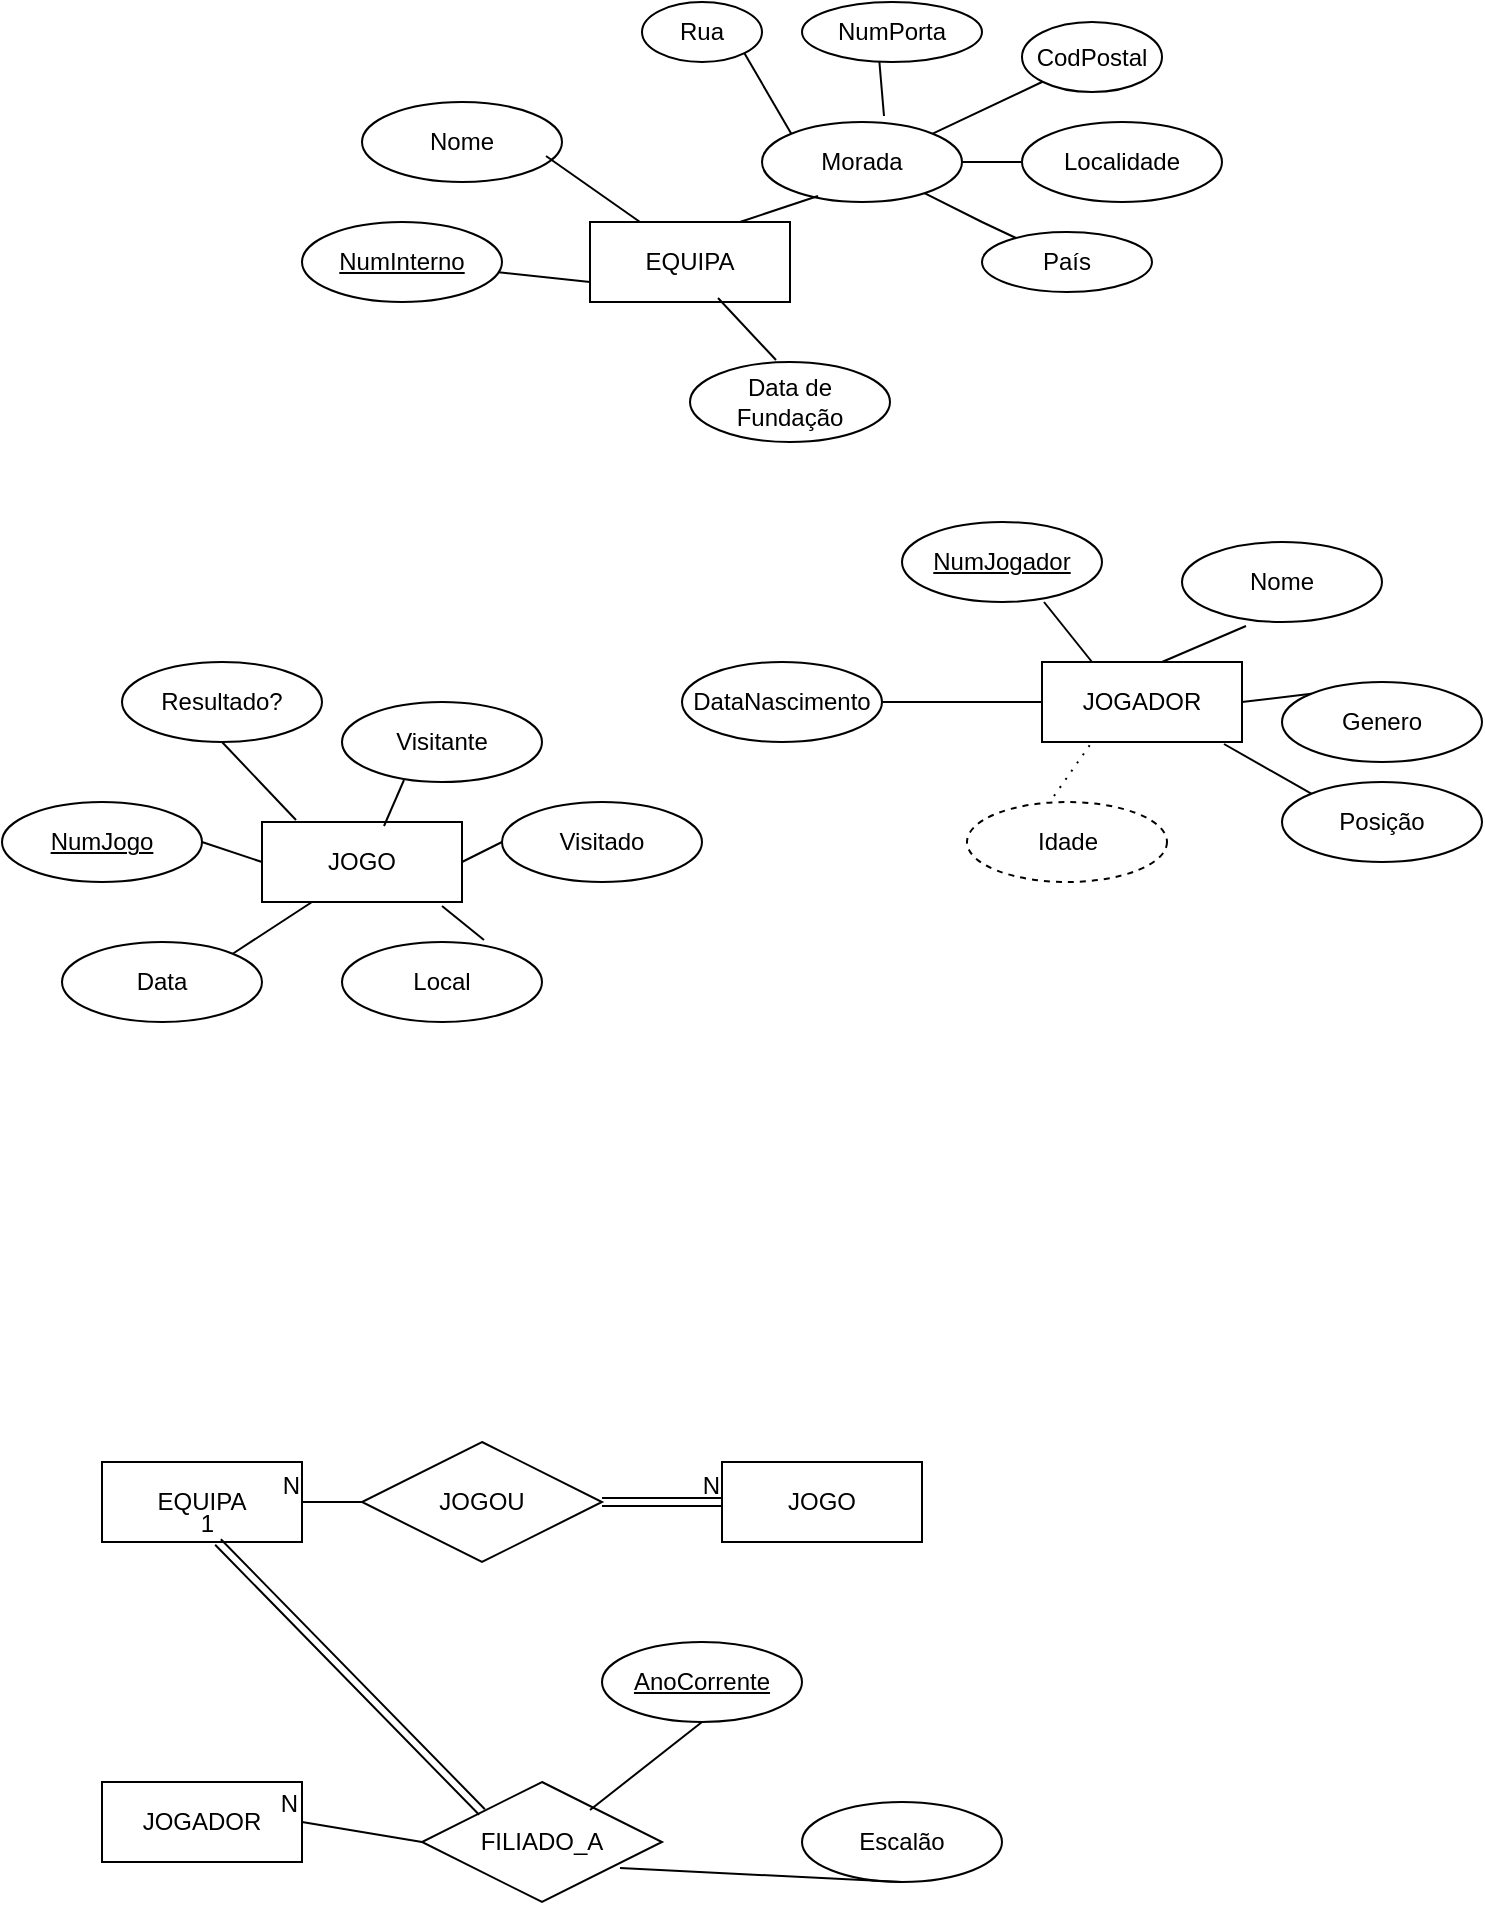 <mxfile version="24.7.16">
  <diagram name="Página-1" id="2AHKprRBmcTrW26LaSa3">
    <mxGraphModel dx="1194" dy="750" grid="1" gridSize="10" guides="1" tooltips="1" connect="1" arrows="1" fold="1" page="1" pageScale="1" pageWidth="827" pageHeight="1169" math="0" shadow="0">
      <root>
        <mxCell id="0" />
        <mxCell id="1" parent="0" />
        <mxCell id="DbjTEnPl-hI4p3riro60-2" value="EQUIPA" style="whiteSpace=wrap;html=1;align=center;" vertex="1" parent="1">
          <mxGeometry x="314" y="150" width="100" height="40" as="geometry" />
        </mxCell>
        <mxCell id="DbjTEnPl-hI4p3riro60-3" value="Rua" style="ellipse;whiteSpace=wrap;html=1;align=center;" vertex="1" parent="1">
          <mxGeometry x="340" y="40" width="60" height="30" as="geometry" />
        </mxCell>
        <mxCell id="DbjTEnPl-hI4p3riro60-4" value="Nome" style="ellipse;whiteSpace=wrap;html=1;align=center;" vertex="1" parent="1">
          <mxGeometry x="200" y="90" width="100" height="40" as="geometry" />
        </mxCell>
        <mxCell id="DbjTEnPl-hI4p3riro60-5" value="NumPorta" style="ellipse;whiteSpace=wrap;html=1;align=center;" vertex="1" parent="1">
          <mxGeometry x="420" y="40" width="90" height="30" as="geometry" />
        </mxCell>
        <mxCell id="DbjTEnPl-hI4p3riro60-6" value="Morada" style="ellipse;whiteSpace=wrap;html=1;align=center;" vertex="1" parent="1">
          <mxGeometry x="400" y="100" width="100" height="40" as="geometry" />
        </mxCell>
        <mxCell id="DbjTEnPl-hI4p3riro60-7" value="" style="endArrow=none;html=1;rounded=0;exitX=0.75;exitY=0;exitDx=0;exitDy=0;entryX=0.28;entryY=0.925;entryDx=0;entryDy=0;entryPerimeter=0;" edge="1" parent="1" source="DbjTEnPl-hI4p3riro60-2" target="DbjTEnPl-hI4p3riro60-6">
          <mxGeometry relative="1" as="geometry">
            <mxPoint x="330" y="190" as="sourcePoint" />
            <mxPoint x="490" y="190" as="targetPoint" />
          </mxGeometry>
        </mxCell>
        <mxCell id="DbjTEnPl-hI4p3riro60-8" value="" style="endArrow=none;html=1;rounded=0;exitX=1;exitY=1;exitDx=0;exitDy=0;entryX=0;entryY=0;entryDx=0;entryDy=0;" edge="1" parent="1" source="DbjTEnPl-hI4p3riro60-3" target="DbjTEnPl-hI4p3riro60-6">
          <mxGeometry relative="1" as="geometry">
            <mxPoint x="381" y="113" as="sourcePoint" />
            <mxPoint x="420" y="100" as="targetPoint" />
          </mxGeometry>
        </mxCell>
        <mxCell id="DbjTEnPl-hI4p3riro60-9" value="" style="endArrow=none;html=1;rounded=0;exitX=0.61;exitY=-0.075;exitDx=0;exitDy=0;entryX=0.43;entryY=1;entryDx=0;entryDy=0;entryPerimeter=0;exitPerimeter=0;" edge="1" parent="1" source="DbjTEnPl-hI4p3riro60-6" target="DbjTEnPl-hI4p3riro60-5">
          <mxGeometry relative="1" as="geometry">
            <mxPoint x="481" y="100" as="sourcePoint" />
            <mxPoint x="520" y="87" as="targetPoint" />
          </mxGeometry>
        </mxCell>
        <mxCell id="DbjTEnPl-hI4p3riro60-10" value="" style="endArrow=none;html=1;rounded=0;exitX=0;exitY=0.75;exitDx=0;exitDy=0;" edge="1" parent="1" source="DbjTEnPl-hI4p3riro60-2" target="DbjTEnPl-hI4p3riro60-12">
          <mxGeometry relative="1" as="geometry">
            <mxPoint x="370" y="250" as="sourcePoint" />
            <mxPoint x="394" y="290" as="targetPoint" />
          </mxGeometry>
        </mxCell>
        <mxCell id="DbjTEnPl-hI4p3riro60-11" value="" style="endArrow=none;html=1;rounded=0;exitX=0.92;exitY=0.675;exitDx=0;exitDy=0;entryX=0.25;entryY=0;entryDx=0;entryDy=0;exitPerimeter=0;" edge="1" parent="1" source="DbjTEnPl-hI4p3riro60-4" target="DbjTEnPl-hI4p3riro60-2">
          <mxGeometry relative="1" as="geometry">
            <mxPoint x="330" y="100" as="sourcePoint" />
            <mxPoint x="354" y="140" as="targetPoint" />
          </mxGeometry>
        </mxCell>
        <mxCell id="DbjTEnPl-hI4p3riro60-12" value="NumInterno" style="ellipse;whiteSpace=wrap;html=1;align=center;fontStyle=4;" vertex="1" parent="1">
          <mxGeometry x="170" y="150" width="100" height="40" as="geometry" />
        </mxCell>
        <mxCell id="DbjTEnPl-hI4p3riro60-14" value="Localidade" style="ellipse;whiteSpace=wrap;html=1;align=center;" vertex="1" parent="1">
          <mxGeometry x="530" y="100" width="100" height="40" as="geometry" />
        </mxCell>
        <mxCell id="DbjTEnPl-hI4p3riro60-15" value="CodPostal" style="ellipse;whiteSpace=wrap;html=1;align=center;" vertex="1" parent="1">
          <mxGeometry x="530" y="50" width="70" height="35" as="geometry" />
        </mxCell>
        <mxCell id="DbjTEnPl-hI4p3riro60-16" value="País" style="ellipse;whiteSpace=wrap;html=1;align=center;" vertex="1" parent="1">
          <mxGeometry x="510" y="155" width="85" height="30" as="geometry" />
        </mxCell>
        <mxCell id="DbjTEnPl-hI4p3riro60-17" value="Data de Fundação" style="ellipse;whiteSpace=wrap;html=1;align=center;" vertex="1" parent="1">
          <mxGeometry x="364" y="220" width="100" height="40" as="geometry" />
        </mxCell>
        <mxCell id="DbjTEnPl-hI4p3riro60-18" value="" style="endArrow=none;html=1;rounded=0;" edge="1" parent="1" source="DbjTEnPl-hI4p3riro60-6" target="DbjTEnPl-hI4p3riro60-16">
          <mxGeometry relative="1" as="geometry">
            <mxPoint x="470" y="210" as="sourcePoint" />
            <mxPoint x="517" y="243" as="targetPoint" />
            <Array as="points">
              <mxPoint x="510" y="150" />
            </Array>
          </mxGeometry>
        </mxCell>
        <mxCell id="DbjTEnPl-hI4p3riro60-19" value="" style="endArrow=none;html=1;rounded=0;entryX=0.43;entryY=-0.025;entryDx=0;entryDy=0;exitX=0.64;exitY=0.95;exitDx=0;exitDy=0;exitPerimeter=0;entryPerimeter=0;" edge="1" parent="1" source="DbjTEnPl-hI4p3riro60-2" target="DbjTEnPl-hI4p3riro60-17">
          <mxGeometry relative="1" as="geometry">
            <mxPoint x="390" y="200" as="sourcePoint" />
            <mxPoint x="437" y="233" as="targetPoint" />
          </mxGeometry>
        </mxCell>
        <mxCell id="DbjTEnPl-hI4p3riro60-20" value="" style="endArrow=none;html=1;rounded=0;entryX=0;entryY=0.5;entryDx=0;entryDy=0;exitX=1;exitY=0.5;exitDx=0;exitDy=0;" edge="1" parent="1" source="DbjTEnPl-hI4p3riro60-6" target="DbjTEnPl-hI4p3riro60-14">
          <mxGeometry relative="1" as="geometry">
            <mxPoint x="500" y="120" as="sourcePoint" />
            <mxPoint x="546" y="150" as="targetPoint" />
          </mxGeometry>
        </mxCell>
        <mxCell id="DbjTEnPl-hI4p3riro60-21" value="" style="endArrow=none;html=1;rounded=0;exitX=1;exitY=0;exitDx=0;exitDy=0;entryX=0;entryY=1;entryDx=0;entryDy=0;" edge="1" parent="1" source="DbjTEnPl-hI4p3riro60-6" target="DbjTEnPl-hI4p3riro60-15">
          <mxGeometry relative="1" as="geometry">
            <mxPoint x="500" y="90" as="sourcePoint" />
            <mxPoint x="546" y="112" as="targetPoint" />
            <Array as="points" />
          </mxGeometry>
        </mxCell>
        <mxCell id="DbjTEnPl-hI4p3riro60-22" value="JOGADOR" style="whiteSpace=wrap;html=1;align=center;" vertex="1" parent="1">
          <mxGeometry x="540" y="370" width="100" height="40" as="geometry" />
        </mxCell>
        <mxCell id="DbjTEnPl-hI4p3riro60-23" value="DataNascimento" style="ellipse;whiteSpace=wrap;html=1;align=center;" vertex="1" parent="1">
          <mxGeometry x="360" y="370" width="100" height="40" as="geometry" />
        </mxCell>
        <mxCell id="DbjTEnPl-hI4p3riro60-26" value="Genero" style="ellipse;whiteSpace=wrap;html=1;align=center;" vertex="1" parent="1">
          <mxGeometry x="660" y="380" width="100" height="40" as="geometry" />
        </mxCell>
        <mxCell id="DbjTEnPl-hI4p3riro60-27" value="Nome" style="ellipse;whiteSpace=wrap;html=1;align=center;" vertex="1" parent="1">
          <mxGeometry x="610" y="310" width="100" height="40" as="geometry" />
        </mxCell>
        <mxCell id="DbjTEnPl-hI4p3riro60-28" value="NumJogador" style="ellipse;whiteSpace=wrap;html=1;align=center;fontStyle=4;" vertex="1" parent="1">
          <mxGeometry x="470" y="300" width="100" height="40" as="geometry" />
        </mxCell>
        <mxCell id="DbjTEnPl-hI4p3riro60-29" style="edgeStyle=orthogonalEdgeStyle;rounded=0;orthogonalLoop=1;jettySize=auto;html=1;exitX=0.5;exitY=1;exitDx=0;exitDy=0;" edge="1" parent="1" source="DbjTEnPl-hI4p3riro60-26" target="DbjTEnPl-hI4p3riro60-26">
          <mxGeometry relative="1" as="geometry" />
        </mxCell>
        <mxCell id="DbjTEnPl-hI4p3riro60-30" value="Posição" style="ellipse;whiteSpace=wrap;html=1;align=center;" vertex="1" parent="1">
          <mxGeometry x="660" y="430" width="100" height="40" as="geometry" />
        </mxCell>
        <mxCell id="DbjTEnPl-hI4p3riro60-31" value="Idade" style="ellipse;whiteSpace=wrap;html=1;align=center;dashed=1;" vertex="1" parent="1">
          <mxGeometry x="502.5" y="440" width="100" height="40" as="geometry" />
        </mxCell>
        <mxCell id="DbjTEnPl-hI4p3riro60-33" value="" style="endArrow=none;html=1;rounded=0;entryX=0;entryY=0.5;entryDx=0;entryDy=0;exitX=1;exitY=0.5;exitDx=0;exitDy=0;" edge="1" parent="1" source="DbjTEnPl-hI4p3riro60-23" target="DbjTEnPl-hI4p3riro60-22">
          <mxGeometry relative="1" as="geometry">
            <mxPoint x="490" y="390" as="sourcePoint" />
            <mxPoint x="490" y="390" as="targetPoint" />
          </mxGeometry>
        </mxCell>
        <mxCell id="DbjTEnPl-hI4p3riro60-34" value="" style="endArrow=none;html=1;rounded=0;entryX=0.71;entryY=1;entryDx=0;entryDy=0;exitX=0.25;exitY=0;exitDx=0;exitDy=0;entryPerimeter=0;" edge="1" parent="1" source="DbjTEnPl-hI4p3riro60-22" target="DbjTEnPl-hI4p3riro60-28">
          <mxGeometry relative="1" as="geometry">
            <mxPoint x="470" y="400" as="sourcePoint" />
            <mxPoint x="550" y="400" as="targetPoint" />
          </mxGeometry>
        </mxCell>
        <mxCell id="DbjTEnPl-hI4p3riro60-35" value="" style="endArrow=none;html=1;rounded=0;entryX=0.32;entryY=1.05;entryDx=0;entryDy=0;exitX=0.6;exitY=0;exitDx=0;exitDy=0;exitPerimeter=0;entryPerimeter=0;" edge="1" parent="1" source="DbjTEnPl-hI4p3riro60-22" target="DbjTEnPl-hI4p3riro60-27">
          <mxGeometry relative="1" as="geometry">
            <mxPoint x="610" y="350" as="sourcePoint" />
            <mxPoint x="690" y="350" as="targetPoint" />
          </mxGeometry>
        </mxCell>
        <mxCell id="DbjTEnPl-hI4p3riro60-36" value="" style="endArrow=none;html=1;rounded=0;entryX=0.25;entryY=1;entryDx=0;entryDy=0;exitX=0.435;exitY=-0.075;exitDx=0;exitDy=0;exitPerimeter=0;dashed=1;dashPattern=1 4;" edge="1" parent="1" source="DbjTEnPl-hI4p3riro60-31" target="DbjTEnPl-hI4p3riro60-22">
          <mxGeometry relative="1" as="geometry">
            <mxPoint x="490" y="420" as="sourcePoint" />
            <mxPoint x="570" y="420" as="targetPoint" />
          </mxGeometry>
        </mxCell>
        <mxCell id="DbjTEnPl-hI4p3riro60-37" value="" style="endArrow=none;html=1;rounded=0;entryX=0;entryY=0;entryDx=0;entryDy=0;exitX=1;exitY=0.5;exitDx=0;exitDy=0;" edge="1" parent="1" source="DbjTEnPl-hI4p3riro60-22" target="DbjTEnPl-hI4p3riro60-26">
          <mxGeometry relative="1" as="geometry">
            <mxPoint x="640" y="380" as="sourcePoint" />
            <mxPoint x="652" y="362" as="targetPoint" />
          </mxGeometry>
        </mxCell>
        <mxCell id="DbjTEnPl-hI4p3riro60-38" value="" style="endArrow=none;html=1;rounded=0;entryX=0;entryY=0;entryDx=0;entryDy=0;exitX=0.91;exitY=1.025;exitDx=0;exitDy=0;exitPerimeter=0;" edge="1" parent="1" source="DbjTEnPl-hI4p3riro60-22" target="DbjTEnPl-hI4p3riro60-30">
          <mxGeometry relative="1" as="geometry">
            <mxPoint x="650" y="400" as="sourcePoint" />
            <mxPoint x="685" y="396" as="targetPoint" />
          </mxGeometry>
        </mxCell>
        <mxCell id="DbjTEnPl-hI4p3riro60-39" value="JOGO" style="whiteSpace=wrap;html=1;align=center;" vertex="1" parent="1">
          <mxGeometry x="150" y="450" width="100" height="40" as="geometry" />
        </mxCell>
        <mxCell id="DbjTEnPl-hI4p3riro60-40" value="Resultado?" style="ellipse;whiteSpace=wrap;html=1;align=center;" vertex="1" parent="1">
          <mxGeometry x="80" y="370" width="100" height="40" as="geometry" />
        </mxCell>
        <mxCell id="DbjTEnPl-hI4p3riro60-41" value="Visitante" style="ellipse;whiteSpace=wrap;html=1;align=center;" vertex="1" parent="1">
          <mxGeometry x="190" y="390" width="100" height="40" as="geometry" />
        </mxCell>
        <mxCell id="DbjTEnPl-hI4p3riro60-42" value="Visitado" style="ellipse;whiteSpace=wrap;html=1;align=center;" vertex="1" parent="1">
          <mxGeometry x="270" y="440" width="100" height="40" as="geometry" />
        </mxCell>
        <mxCell id="DbjTEnPl-hI4p3riro60-43" value="Local" style="ellipse;whiteSpace=wrap;html=1;align=center;" vertex="1" parent="1">
          <mxGeometry x="190" y="510" width="100" height="40" as="geometry" />
        </mxCell>
        <mxCell id="DbjTEnPl-hI4p3riro60-44" value="Data" style="ellipse;whiteSpace=wrap;html=1;align=center;" vertex="1" parent="1">
          <mxGeometry x="50" y="510" width="100" height="40" as="geometry" />
        </mxCell>
        <mxCell id="DbjTEnPl-hI4p3riro60-45" value="NumJogo" style="ellipse;whiteSpace=wrap;html=1;align=center;fontStyle=4;" vertex="1" parent="1">
          <mxGeometry x="20" y="440" width="100" height="40" as="geometry" />
        </mxCell>
        <mxCell id="DbjTEnPl-hI4p3riro60-46" value="" style="endArrow=none;html=1;rounded=0;exitX=0.31;exitY=0.975;exitDx=0;exitDy=0;exitPerimeter=0;entryX=0.61;entryY=0.05;entryDx=0;entryDy=0;entryPerimeter=0;" edge="1" parent="1" source="DbjTEnPl-hI4p3riro60-41" target="DbjTEnPl-hI4p3riro60-39">
          <mxGeometry relative="1" as="geometry">
            <mxPoint x="330" y="390" as="sourcePoint" />
            <mxPoint x="490" y="390" as="targetPoint" />
          </mxGeometry>
        </mxCell>
        <mxCell id="DbjTEnPl-hI4p3riro60-47" value="" style="endArrow=none;html=1;rounded=0;exitX=0;exitY=0.5;exitDx=0;exitDy=0;entryX=1;entryY=0.5;entryDx=0;entryDy=0;" edge="1" parent="1" source="DbjTEnPl-hI4p3riro60-42" target="DbjTEnPl-hI4p3riro60-39">
          <mxGeometry relative="1" as="geometry">
            <mxPoint x="231" y="439" as="sourcePoint" />
            <mxPoint x="221" y="462" as="targetPoint" />
          </mxGeometry>
        </mxCell>
        <mxCell id="DbjTEnPl-hI4p3riro60-48" value="" style="endArrow=none;html=1;rounded=0;exitX=0.71;exitY=-0.025;exitDx=0;exitDy=0;entryX=0.9;entryY=1.05;entryDx=0;entryDy=0;exitPerimeter=0;entryPerimeter=0;" edge="1" parent="1" source="DbjTEnPl-hI4p3riro60-43" target="DbjTEnPl-hI4p3riro60-39">
          <mxGeometry relative="1" as="geometry">
            <mxPoint x="280" y="470" as="sourcePoint" />
            <mxPoint x="260" y="480" as="targetPoint" />
          </mxGeometry>
        </mxCell>
        <mxCell id="DbjTEnPl-hI4p3riro60-49" value="" style="endArrow=none;html=1;rounded=0;exitX=0.25;exitY=1;exitDx=0;exitDy=0;entryX=1;entryY=0;entryDx=0;entryDy=0;" edge="1" parent="1" source="DbjTEnPl-hI4p3riro60-39" target="DbjTEnPl-hI4p3riro60-44">
          <mxGeometry relative="1" as="geometry">
            <mxPoint x="290" y="480" as="sourcePoint" />
            <mxPoint x="270" y="490" as="targetPoint" />
          </mxGeometry>
        </mxCell>
        <mxCell id="DbjTEnPl-hI4p3riro60-50" value="" style="endArrow=none;html=1;rounded=0;exitX=0.5;exitY=1;exitDx=0;exitDy=0;entryX=0.17;entryY=-0.025;entryDx=0;entryDy=0;entryPerimeter=0;" edge="1" parent="1" source="DbjTEnPl-hI4p3riro60-40" target="DbjTEnPl-hI4p3riro60-39">
          <mxGeometry relative="1" as="geometry">
            <mxPoint x="300" y="490" as="sourcePoint" />
            <mxPoint x="280" y="500" as="targetPoint" />
          </mxGeometry>
        </mxCell>
        <mxCell id="DbjTEnPl-hI4p3riro60-51" value="" style="endArrow=none;html=1;rounded=0;exitX=0;exitY=0.5;exitDx=0;exitDy=0;entryX=1;entryY=0.5;entryDx=0;entryDy=0;" edge="1" parent="1" source="DbjTEnPl-hI4p3riro60-39" target="DbjTEnPl-hI4p3riro60-45">
          <mxGeometry relative="1" as="geometry">
            <mxPoint x="310" y="500" as="sourcePoint" />
            <mxPoint x="290" y="510" as="targetPoint" />
          </mxGeometry>
        </mxCell>
        <mxCell id="DbjTEnPl-hI4p3riro60-53" value="JOGOU" style="shape=rhombus;perimeter=rhombusPerimeter;whiteSpace=wrap;html=1;align=center;" vertex="1" parent="1">
          <mxGeometry x="200" y="760" width="120" height="60" as="geometry" />
        </mxCell>
        <mxCell id="DbjTEnPl-hI4p3riro60-54" value="EQUIPA" style="whiteSpace=wrap;html=1;align=center;" vertex="1" parent="1">
          <mxGeometry x="70" y="770" width="100" height="40" as="geometry" />
        </mxCell>
        <mxCell id="DbjTEnPl-hI4p3riro60-55" value="JOGO" style="whiteSpace=wrap;html=1;align=center;" vertex="1" parent="1">
          <mxGeometry x="380" y="770" width="100" height="40" as="geometry" />
        </mxCell>
        <mxCell id="DbjTEnPl-hI4p3riro60-73" value="FILIADO_A" style="shape=rhombus;perimeter=rhombusPerimeter;whiteSpace=wrap;html=1;align=center;" vertex="1" parent="1">
          <mxGeometry x="230" y="930" width="120" height="60" as="geometry" />
        </mxCell>
        <mxCell id="DbjTEnPl-hI4p3riro60-74" value="JOGADOR" style="whiteSpace=wrap;html=1;align=center;" vertex="1" parent="1">
          <mxGeometry x="70" y="930" width="100" height="40" as="geometry" />
        </mxCell>
        <mxCell id="DbjTEnPl-hI4p3riro60-116" value="Escalão" style="ellipse;whiteSpace=wrap;html=1;align=center;" vertex="1" parent="1">
          <mxGeometry x="420" y="940" width="100" height="40" as="geometry" />
        </mxCell>
        <mxCell id="DbjTEnPl-hI4p3riro60-117" value="" style="endArrow=none;html=1;rounded=0;exitX=0.5;exitY=1;exitDx=0;exitDy=0;entryX=0.825;entryY=0.717;entryDx=0;entryDy=0;entryPerimeter=0;" edge="1" parent="1" source="DbjTEnPl-hI4p3riro60-116" target="DbjTEnPl-hI4p3riro60-73">
          <mxGeometry relative="1" as="geometry">
            <mxPoint x="330" y="990" as="sourcePoint" />
            <mxPoint x="490" y="990" as="targetPoint" />
          </mxGeometry>
        </mxCell>
        <mxCell id="DbjTEnPl-hI4p3riro60-118" value="AnoCorrente" style="ellipse;whiteSpace=wrap;html=1;align=center;fontStyle=4;" vertex="1" parent="1">
          <mxGeometry x="320" y="860" width="100" height="40" as="geometry" />
        </mxCell>
        <mxCell id="DbjTEnPl-hI4p3riro60-119" value="" style="endArrow=none;html=1;rounded=0;entryX=0.5;entryY=1;entryDx=0;entryDy=0;exitX=0.7;exitY=0.233;exitDx=0;exitDy=0;exitPerimeter=0;" edge="1" parent="1" source="DbjTEnPl-hI4p3riro60-73" target="DbjTEnPl-hI4p3riro60-118">
          <mxGeometry relative="1" as="geometry">
            <mxPoint x="330" y="990" as="sourcePoint" />
            <mxPoint x="490" y="990" as="targetPoint" />
          </mxGeometry>
        </mxCell>
        <mxCell id="DbjTEnPl-hI4p3riro60-123" value="" style="shape=link;html=1;rounded=0;exitX=1;exitY=0.5;exitDx=0;exitDy=0;entryX=0;entryY=0.5;entryDx=0;entryDy=0;" edge="1" parent="1" source="DbjTEnPl-hI4p3riro60-53" target="DbjTEnPl-hI4p3riro60-55">
          <mxGeometry relative="1" as="geometry">
            <mxPoint x="330" y="990" as="sourcePoint" />
            <mxPoint x="490" y="990" as="targetPoint" />
          </mxGeometry>
        </mxCell>
        <mxCell id="DbjTEnPl-hI4p3riro60-124" value="N" style="resizable=0;html=1;whiteSpace=wrap;align=right;verticalAlign=bottom;" connectable="0" vertex="1" parent="DbjTEnPl-hI4p3riro60-123">
          <mxGeometry x="1" relative="1" as="geometry" />
        </mxCell>
        <mxCell id="DbjTEnPl-hI4p3riro60-125" value="" style="endArrow=none;html=1;rounded=0;entryX=1;entryY=0.5;entryDx=0;entryDy=0;exitX=0;exitY=0.5;exitDx=0;exitDy=0;" edge="1" parent="1" source="DbjTEnPl-hI4p3riro60-73" target="DbjTEnPl-hI4p3riro60-74">
          <mxGeometry relative="1" as="geometry">
            <mxPoint x="330" y="990" as="sourcePoint" />
            <mxPoint x="490" y="990" as="targetPoint" />
          </mxGeometry>
        </mxCell>
        <mxCell id="DbjTEnPl-hI4p3riro60-126" value="N" style="resizable=0;html=1;whiteSpace=wrap;align=right;verticalAlign=bottom;" connectable="0" vertex="1" parent="DbjTEnPl-hI4p3riro60-125">
          <mxGeometry x="1" relative="1" as="geometry" />
        </mxCell>
        <mxCell id="DbjTEnPl-hI4p3riro60-127" value="" style="endArrow=none;html=1;rounded=0;entryX=1;entryY=0.5;entryDx=0;entryDy=0;exitX=0;exitY=0.5;exitDx=0;exitDy=0;" edge="1" parent="1" source="DbjTEnPl-hI4p3riro60-53" target="DbjTEnPl-hI4p3riro60-54">
          <mxGeometry relative="1" as="geometry">
            <mxPoint x="330" y="990" as="sourcePoint" />
            <mxPoint x="490" y="990" as="targetPoint" />
          </mxGeometry>
        </mxCell>
        <mxCell id="DbjTEnPl-hI4p3riro60-128" value="N" style="resizable=0;html=1;whiteSpace=wrap;align=right;verticalAlign=bottom;" connectable="0" vertex="1" parent="DbjTEnPl-hI4p3riro60-127">
          <mxGeometry x="1" relative="1" as="geometry" />
        </mxCell>
        <mxCell id="DbjTEnPl-hI4p3riro60-129" value="" style="shape=link;html=1;rounded=0;entryX=0.58;entryY=1;entryDx=0;entryDy=0;entryPerimeter=0;exitX=0;exitY=0;exitDx=0;exitDy=0;" edge="1" parent="1" source="DbjTEnPl-hI4p3riro60-73" target="DbjTEnPl-hI4p3riro60-54">
          <mxGeometry relative="1" as="geometry">
            <mxPoint x="330" y="890" as="sourcePoint" />
            <mxPoint x="490" y="890" as="targetPoint" />
          </mxGeometry>
        </mxCell>
        <mxCell id="DbjTEnPl-hI4p3riro60-130" value="1" style="resizable=0;html=1;whiteSpace=wrap;align=right;verticalAlign=bottom;" connectable="0" vertex="1" parent="DbjTEnPl-hI4p3riro60-129">
          <mxGeometry x="1" relative="1" as="geometry" />
        </mxCell>
      </root>
    </mxGraphModel>
  </diagram>
</mxfile>
